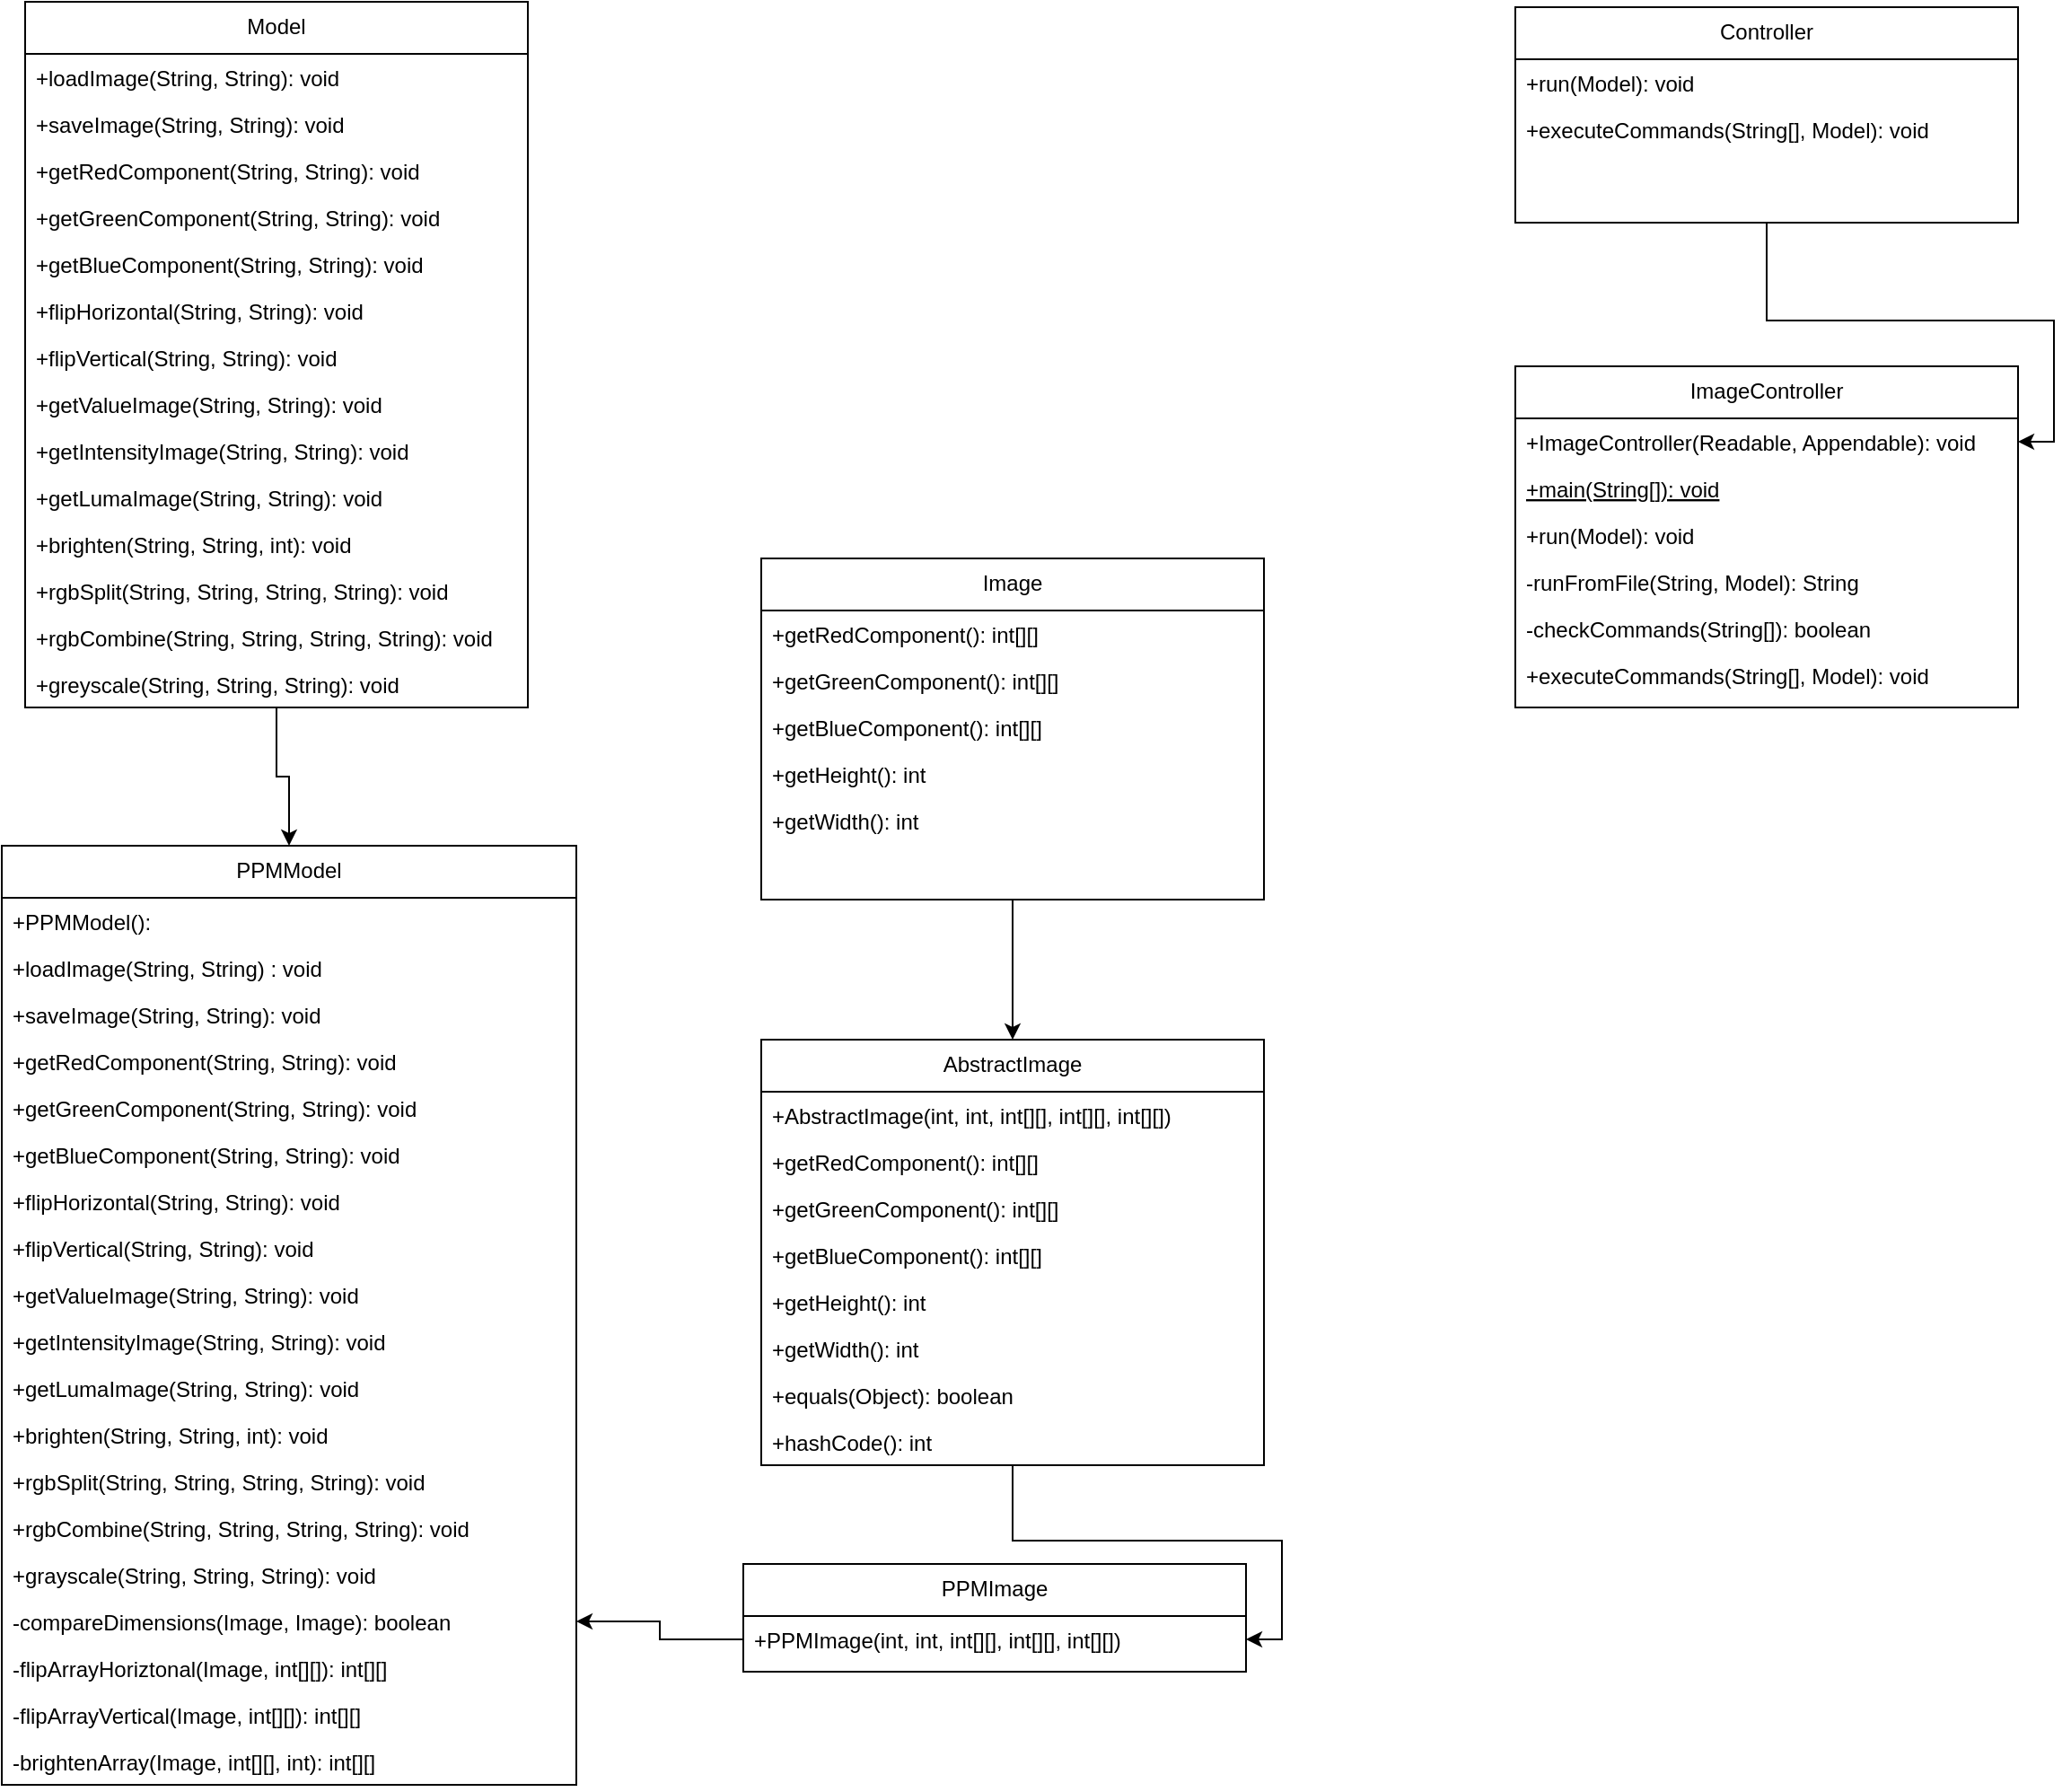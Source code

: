 <mxfile version="21.0.6" type="github">
  <diagram id="C5RBs43oDa-KdzZeNtuy" name="Page-1">
    <mxGraphModel dx="3279" dy="1135" grid="1" gridSize="10" guides="1" tooltips="1" connect="1" arrows="1" fold="1" page="1" pageScale="1" pageWidth="827" pageHeight="1169" math="0" shadow="0">
      <root>
        <mxCell id="WIyWlLk6GJQsqaUBKTNV-0" />
        <mxCell id="WIyWlLk6GJQsqaUBKTNV-1" parent="WIyWlLk6GJQsqaUBKTNV-0" />
        <mxCell id="o1w42rzj_JhDo4H0_FvO-106" style="edgeStyle=orthogonalEdgeStyle;rounded=0;orthogonalLoop=1;jettySize=auto;html=1;" edge="1" parent="WIyWlLk6GJQsqaUBKTNV-1" source="NI7jRPyzwke9U2gwdfVe-32" target="NI7jRPyzwke9U2gwdfVe-42">
          <mxGeometry relative="1" as="geometry" />
        </mxCell>
        <mxCell id="NI7jRPyzwke9U2gwdfVe-32" value="Model" style="swimlane;fontStyle=0;align=center;verticalAlign=top;childLayout=stackLayout;horizontal=1;startSize=29;horizontalStack=0;resizeParent=1;resizeLast=0;collapsible=1;marginBottom=0;rounded=0;shadow=0;strokeWidth=1;" parent="WIyWlLk6GJQsqaUBKTNV-1" vertex="1">
          <mxGeometry x="-400" y="40" width="280" height="393" as="geometry">
            <mxRectangle x="550" y="140" width="160" height="26" as="alternateBounds" />
          </mxGeometry>
        </mxCell>
        <mxCell id="o1w42rzj_JhDo4H0_FvO-0" value="+loadImage(String, String): void" style="text;align=left;verticalAlign=top;spacingLeft=4;spacingRight=4;overflow=hidden;rotatable=0;points=[[0,0.5],[1,0.5]];portConstraint=eastwest;" vertex="1" parent="NI7jRPyzwke9U2gwdfVe-32">
          <mxGeometry y="29" width="280" height="26" as="geometry" />
        </mxCell>
        <mxCell id="o1w42rzj_JhDo4H0_FvO-1" value="+saveImage(String, String): void" style="text;align=left;verticalAlign=top;spacingLeft=4;spacingRight=4;overflow=hidden;rotatable=0;points=[[0,0.5],[1,0.5]];portConstraint=eastwest;" vertex="1" parent="NI7jRPyzwke9U2gwdfVe-32">
          <mxGeometry y="55" width="280" height="26" as="geometry" />
        </mxCell>
        <mxCell id="NI7jRPyzwke9U2gwdfVe-34" value="+getRedComponent(String, String): void" style="text;align=left;verticalAlign=top;spacingLeft=4;spacingRight=4;overflow=hidden;rotatable=0;points=[[0,0.5],[1,0.5]];portConstraint=eastwest;" parent="NI7jRPyzwke9U2gwdfVe-32" vertex="1">
          <mxGeometry y="81" width="280" height="26" as="geometry" />
        </mxCell>
        <mxCell id="NI7jRPyzwke9U2gwdfVe-35" value="+getGreenComponent(String, String): void" style="text;align=left;verticalAlign=top;spacingLeft=4;spacingRight=4;overflow=hidden;rotatable=0;points=[[0,0.5],[1,0.5]];portConstraint=eastwest;rounded=0;shadow=0;html=0;" parent="NI7jRPyzwke9U2gwdfVe-32" vertex="1">
          <mxGeometry y="107" width="280" height="26" as="geometry" />
        </mxCell>
        <mxCell id="NI7jRPyzwke9U2gwdfVe-36" value="+getBlueComponent(String, String): void" style="text;align=left;verticalAlign=top;spacingLeft=4;spacingRight=4;overflow=hidden;rotatable=0;points=[[0,0.5],[1,0.5]];portConstraint=eastwest;rounded=0;shadow=0;html=0;" parent="NI7jRPyzwke9U2gwdfVe-32" vertex="1">
          <mxGeometry y="133" width="280" height="26" as="geometry" />
        </mxCell>
        <mxCell id="NI7jRPyzwke9U2gwdfVe-37" value="+flipHorizontal(String, String): void" style="text;align=left;verticalAlign=top;spacingLeft=4;spacingRight=4;overflow=hidden;rotatable=0;points=[[0,0.5],[1,0.5]];portConstraint=eastwest;rounded=0;shadow=0;html=0;" parent="NI7jRPyzwke9U2gwdfVe-32" vertex="1">
          <mxGeometry y="159" width="280" height="26" as="geometry" />
        </mxCell>
        <mxCell id="NI7jRPyzwke9U2gwdfVe-38" value="+flipVertical(String, String): void" style="text;align=left;verticalAlign=top;spacingLeft=4;spacingRight=4;overflow=hidden;rotatable=0;points=[[0,0.5],[1,0.5]];portConstraint=eastwest;rounded=0;shadow=0;html=0;" parent="NI7jRPyzwke9U2gwdfVe-32" vertex="1">
          <mxGeometry y="185" width="280" height="26" as="geometry" />
        </mxCell>
        <mxCell id="NI7jRPyzwke9U2gwdfVe-39" value="+getValueImage(String, String): void" style="text;align=left;verticalAlign=top;spacingLeft=4;spacingRight=4;overflow=hidden;rotatable=0;points=[[0,0.5],[1,0.5]];portConstraint=eastwest;rounded=0;shadow=0;html=0;" parent="NI7jRPyzwke9U2gwdfVe-32" vertex="1">
          <mxGeometry y="211" width="280" height="26" as="geometry" />
        </mxCell>
        <mxCell id="NI7jRPyzwke9U2gwdfVe-40" value="+getIntensityImage(String, String): void" style="text;align=left;verticalAlign=top;spacingLeft=4;spacingRight=4;overflow=hidden;rotatable=0;points=[[0,0.5],[1,0.5]];portConstraint=eastwest;rounded=0;shadow=0;html=0;" parent="NI7jRPyzwke9U2gwdfVe-32" vertex="1">
          <mxGeometry y="237" width="280" height="26" as="geometry" />
        </mxCell>
        <mxCell id="NI7jRPyzwke9U2gwdfVe-41" value="+getLumaImage(String, String): void" style="text;align=left;verticalAlign=top;spacingLeft=4;spacingRight=4;overflow=hidden;rotatable=0;points=[[0,0.5],[1,0.5]];portConstraint=eastwest;rounded=0;shadow=0;html=0;" parent="NI7jRPyzwke9U2gwdfVe-32" vertex="1">
          <mxGeometry y="263" width="280" height="26" as="geometry" />
        </mxCell>
        <mxCell id="o1w42rzj_JhDo4H0_FvO-2" value="+brighten(String, String, int): void" style="text;align=left;verticalAlign=top;spacingLeft=4;spacingRight=4;overflow=hidden;rotatable=0;points=[[0,0.5],[1,0.5]];portConstraint=eastwest;rounded=0;shadow=0;html=0;" vertex="1" parent="NI7jRPyzwke9U2gwdfVe-32">
          <mxGeometry y="289" width="280" height="26" as="geometry" />
        </mxCell>
        <mxCell id="o1w42rzj_JhDo4H0_FvO-3" value="+rgbSplit(String, String, String, String): void" style="text;align=left;verticalAlign=top;spacingLeft=4;spacingRight=4;overflow=hidden;rotatable=0;points=[[0,0.5],[1,0.5]];portConstraint=eastwest;rounded=0;shadow=0;html=0;" vertex="1" parent="NI7jRPyzwke9U2gwdfVe-32">
          <mxGeometry y="315" width="280" height="26" as="geometry" />
        </mxCell>
        <mxCell id="o1w42rzj_JhDo4H0_FvO-4" value="+rgbCombine(String, String, String, String): void" style="text;align=left;verticalAlign=top;spacingLeft=4;spacingRight=4;overflow=hidden;rotatable=0;points=[[0,0.5],[1,0.5]];portConstraint=eastwest;rounded=0;shadow=0;html=0;" vertex="1" parent="NI7jRPyzwke9U2gwdfVe-32">
          <mxGeometry y="341" width="280" height="26" as="geometry" />
        </mxCell>
        <mxCell id="o1w42rzj_JhDo4H0_FvO-5" value="+greyscale(String, String, String): void" style="text;align=left;verticalAlign=top;spacingLeft=4;spacingRight=4;overflow=hidden;rotatable=0;points=[[0,0.5],[1,0.5]];portConstraint=eastwest;rounded=0;shadow=0;html=0;" vertex="1" parent="NI7jRPyzwke9U2gwdfVe-32">
          <mxGeometry y="367" width="280" height="26" as="geometry" />
        </mxCell>
        <mxCell id="NI7jRPyzwke9U2gwdfVe-42" value="PPMModel" style="swimlane;fontStyle=0;align=center;verticalAlign=top;childLayout=stackLayout;horizontal=1;startSize=29;horizontalStack=0;resizeParent=1;resizeLast=0;collapsible=1;marginBottom=0;rounded=0;shadow=0;strokeWidth=1;" parent="WIyWlLk6GJQsqaUBKTNV-1" vertex="1">
          <mxGeometry x="-413" y="510" width="320" height="523" as="geometry">
            <mxRectangle x="550" y="140" width="160" height="26" as="alternateBounds" />
          </mxGeometry>
        </mxCell>
        <mxCell id="NI7jRPyzwke9U2gwdfVe-44" value="+PPMModel(): " style="text;align=left;verticalAlign=top;spacingLeft=4;spacingRight=4;overflow=hidden;rotatable=0;points=[[0,0.5],[1,0.5]];portConstraint=eastwest;" parent="NI7jRPyzwke9U2gwdfVe-42" vertex="1">
          <mxGeometry y="29" width="320" height="26" as="geometry" />
        </mxCell>
        <mxCell id="NI7jRPyzwke9U2gwdfVe-45" value="+loadImage(String, String) : void" style="text;align=left;verticalAlign=top;spacingLeft=4;spacingRight=4;overflow=hidden;rotatable=0;points=[[0,0.5],[1,0.5]];portConstraint=eastwest;rounded=0;shadow=0;html=0;" parent="NI7jRPyzwke9U2gwdfVe-42" vertex="1">
          <mxGeometry y="55" width="320" height="26" as="geometry" />
        </mxCell>
        <mxCell id="NI7jRPyzwke9U2gwdfVe-46" value="+saveImage(String, String): void" style="text;align=left;verticalAlign=top;spacingLeft=4;spacingRight=4;overflow=hidden;rotatable=0;points=[[0,0.5],[1,0.5]];portConstraint=eastwest;rounded=0;shadow=0;html=0;" parent="NI7jRPyzwke9U2gwdfVe-42" vertex="1">
          <mxGeometry y="81" width="320" height="26" as="geometry" />
        </mxCell>
        <mxCell id="NI7jRPyzwke9U2gwdfVe-47" value="+getRedComponent(String, String): void" style="text;align=left;verticalAlign=top;spacingLeft=4;spacingRight=4;overflow=hidden;rotatable=0;points=[[0,0.5],[1,0.5]];portConstraint=eastwest;rounded=0;shadow=0;html=0;" parent="NI7jRPyzwke9U2gwdfVe-42" vertex="1">
          <mxGeometry y="107" width="320" height="26" as="geometry" />
        </mxCell>
        <mxCell id="NI7jRPyzwke9U2gwdfVe-48" value="+getGreenComponent(String, String): void" style="text;align=left;verticalAlign=top;spacingLeft=4;spacingRight=4;overflow=hidden;rotatable=0;points=[[0,0.5],[1,0.5]];portConstraint=eastwest;rounded=0;shadow=0;html=0;" parent="NI7jRPyzwke9U2gwdfVe-42" vertex="1">
          <mxGeometry y="133" width="320" height="26" as="geometry" />
        </mxCell>
        <mxCell id="NI7jRPyzwke9U2gwdfVe-49" value="+getBlueComponent(String, String): void" style="text;align=left;verticalAlign=top;spacingLeft=4;spacingRight=4;overflow=hidden;rotatable=0;points=[[0,0.5],[1,0.5]];portConstraint=eastwest;rounded=0;shadow=0;html=0;" parent="NI7jRPyzwke9U2gwdfVe-42" vertex="1">
          <mxGeometry y="159" width="320" height="26" as="geometry" />
        </mxCell>
        <mxCell id="NI7jRPyzwke9U2gwdfVe-50" value="+flipHorizontal(String, String): void" style="text;align=left;verticalAlign=top;spacingLeft=4;spacingRight=4;overflow=hidden;rotatable=0;points=[[0,0.5],[1,0.5]];portConstraint=eastwest;rounded=0;shadow=0;html=0;" parent="NI7jRPyzwke9U2gwdfVe-42" vertex="1">
          <mxGeometry y="185" width="320" height="26" as="geometry" />
        </mxCell>
        <mxCell id="NI7jRPyzwke9U2gwdfVe-51" value="+flipVertical(String, String): void" style="text;align=left;verticalAlign=top;spacingLeft=4;spacingRight=4;overflow=hidden;rotatable=0;points=[[0,0.5],[1,0.5]];portConstraint=eastwest;rounded=0;shadow=0;html=0;" parent="NI7jRPyzwke9U2gwdfVe-42" vertex="1">
          <mxGeometry y="211" width="320" height="26" as="geometry" />
        </mxCell>
        <mxCell id="o1w42rzj_JhDo4H0_FvO-6" value="+getValueImage(String, String): void" style="text;align=left;verticalAlign=top;spacingLeft=4;spacingRight=4;overflow=hidden;rotatable=0;points=[[0,0.5],[1,0.5]];portConstraint=eastwest;rounded=0;shadow=0;html=0;" vertex="1" parent="NI7jRPyzwke9U2gwdfVe-42">
          <mxGeometry y="237" width="320" height="26" as="geometry" />
        </mxCell>
        <mxCell id="o1w42rzj_JhDo4H0_FvO-7" value="+getIntensityImage(String, String): void" style="text;align=left;verticalAlign=top;spacingLeft=4;spacingRight=4;overflow=hidden;rotatable=0;points=[[0,0.5],[1,0.5]];portConstraint=eastwest;rounded=0;shadow=0;html=0;" vertex="1" parent="NI7jRPyzwke9U2gwdfVe-42">
          <mxGeometry y="263" width="320" height="26" as="geometry" />
        </mxCell>
        <mxCell id="o1w42rzj_JhDo4H0_FvO-8" value="+getLumaImage(String, String): void" style="text;align=left;verticalAlign=top;spacingLeft=4;spacingRight=4;overflow=hidden;rotatable=0;points=[[0,0.5],[1,0.5]];portConstraint=eastwest;rounded=0;shadow=0;html=0;" vertex="1" parent="NI7jRPyzwke9U2gwdfVe-42">
          <mxGeometry y="289" width="320" height="26" as="geometry" />
        </mxCell>
        <mxCell id="o1w42rzj_JhDo4H0_FvO-9" value="+brighten(String, String, int): void" style="text;align=left;verticalAlign=top;spacingLeft=4;spacingRight=4;overflow=hidden;rotatable=0;points=[[0,0.5],[1,0.5]];portConstraint=eastwest;rounded=0;shadow=0;html=0;" vertex="1" parent="NI7jRPyzwke9U2gwdfVe-42">
          <mxGeometry y="315" width="320" height="26" as="geometry" />
        </mxCell>
        <mxCell id="o1w42rzj_JhDo4H0_FvO-10" value="+rgbSplit(String, String, String, String): void" style="text;align=left;verticalAlign=top;spacingLeft=4;spacingRight=4;overflow=hidden;rotatable=0;points=[[0,0.5],[1,0.5]];portConstraint=eastwest;rounded=0;shadow=0;html=0;" vertex="1" parent="NI7jRPyzwke9U2gwdfVe-42">
          <mxGeometry y="341" width="320" height="26" as="geometry" />
        </mxCell>
        <mxCell id="o1w42rzj_JhDo4H0_FvO-11" value="+rgbCombine(String, String, String, String): void" style="text;align=left;verticalAlign=top;spacingLeft=4;spacingRight=4;overflow=hidden;rotatable=0;points=[[0,0.5],[1,0.5]];portConstraint=eastwest;rounded=0;shadow=0;html=0;" vertex="1" parent="NI7jRPyzwke9U2gwdfVe-42">
          <mxGeometry y="367" width="320" height="26" as="geometry" />
        </mxCell>
        <mxCell id="o1w42rzj_JhDo4H0_FvO-12" value="+grayscale(String, String, String): void" style="text;align=left;verticalAlign=top;spacingLeft=4;spacingRight=4;overflow=hidden;rotatable=0;points=[[0,0.5],[1,0.5]];portConstraint=eastwest;rounded=0;shadow=0;html=0;" vertex="1" parent="NI7jRPyzwke9U2gwdfVe-42">
          <mxGeometry y="393" width="320" height="26" as="geometry" />
        </mxCell>
        <mxCell id="o1w42rzj_JhDo4H0_FvO-29" value="-compareDimensions(Image, Image): boolean" style="text;align=left;verticalAlign=top;spacingLeft=4;spacingRight=4;overflow=hidden;rotatable=0;points=[[0,0.5],[1,0.5]];portConstraint=eastwest;rounded=0;shadow=0;html=0;" vertex="1" parent="NI7jRPyzwke9U2gwdfVe-42">
          <mxGeometry y="419" width="320" height="26" as="geometry" />
        </mxCell>
        <mxCell id="o1w42rzj_JhDo4H0_FvO-93" value="-flipArrayHoriztonal(Image, int[][]): int[][]" style="text;align=left;verticalAlign=top;spacingLeft=4;spacingRight=4;overflow=hidden;rotatable=0;points=[[0,0.5],[1,0.5]];portConstraint=eastwest;rounded=0;shadow=0;html=0;" vertex="1" parent="NI7jRPyzwke9U2gwdfVe-42">
          <mxGeometry y="445" width="320" height="26" as="geometry" />
        </mxCell>
        <mxCell id="o1w42rzj_JhDo4H0_FvO-94" value="-flipArrayVertical(Image, int[][]): int[][]" style="text;align=left;verticalAlign=top;spacingLeft=4;spacingRight=4;overflow=hidden;rotatable=0;points=[[0,0.5],[1,0.5]];portConstraint=eastwest;rounded=0;shadow=0;html=0;" vertex="1" parent="NI7jRPyzwke9U2gwdfVe-42">
          <mxGeometry y="471" width="320" height="26" as="geometry" />
        </mxCell>
        <mxCell id="o1w42rzj_JhDo4H0_FvO-95" value="-brightenArray(Image, int[][], int): int[][]" style="text;align=left;verticalAlign=top;spacingLeft=4;spacingRight=4;overflow=hidden;rotatable=0;points=[[0,0.5],[1,0.5]];portConstraint=eastwest;rounded=0;shadow=0;html=0;" vertex="1" parent="NI7jRPyzwke9U2gwdfVe-42">
          <mxGeometry y="497" width="320" height="26" as="geometry" />
        </mxCell>
        <mxCell id="o1w42rzj_JhDo4H0_FvO-91" value="" style="edgeStyle=orthogonalEdgeStyle;rounded=0;orthogonalLoop=1;jettySize=auto;html=1;entryX=0.5;entryY=0;entryDx=0;entryDy=0;" edge="1" parent="WIyWlLk6GJQsqaUBKTNV-1" source="o1w42rzj_JhDo4H0_FvO-31" target="o1w42rzj_JhDo4H0_FvO-46">
          <mxGeometry relative="1" as="geometry">
            <mxPoint x="150" y="685" as="targetPoint" />
          </mxGeometry>
        </mxCell>
        <mxCell id="o1w42rzj_JhDo4H0_FvO-31" value="Image" style="swimlane;fontStyle=0;align=center;verticalAlign=top;childLayout=stackLayout;horizontal=1;startSize=29;horizontalStack=0;resizeParent=1;resizeLast=0;collapsible=1;marginBottom=0;rounded=0;shadow=0;strokeWidth=1;" vertex="1" parent="WIyWlLk6GJQsqaUBKTNV-1">
          <mxGeometry x="10" y="350" width="280" height="190" as="geometry">
            <mxRectangle x="550" y="140" width="160" height="26" as="alternateBounds" />
          </mxGeometry>
        </mxCell>
        <mxCell id="o1w42rzj_JhDo4H0_FvO-32" value="+getRedComponent(): int[][]" style="text;align=left;verticalAlign=top;spacingLeft=4;spacingRight=4;overflow=hidden;rotatable=0;points=[[0,0.5],[1,0.5]];portConstraint=eastwest;" vertex="1" parent="o1w42rzj_JhDo4H0_FvO-31">
          <mxGeometry y="29" width="280" height="26" as="geometry" />
        </mxCell>
        <mxCell id="o1w42rzj_JhDo4H0_FvO-33" value="+getGreenComponent(): int[][]" style="text;align=left;verticalAlign=top;spacingLeft=4;spacingRight=4;overflow=hidden;rotatable=0;points=[[0,0.5],[1,0.5]];portConstraint=eastwest;" vertex="1" parent="o1w42rzj_JhDo4H0_FvO-31">
          <mxGeometry y="55" width="280" height="26" as="geometry" />
        </mxCell>
        <mxCell id="o1w42rzj_JhDo4H0_FvO-34" value="+getBlueComponent(): int[][]" style="text;align=left;verticalAlign=top;spacingLeft=4;spacingRight=4;overflow=hidden;rotatable=0;points=[[0,0.5],[1,0.5]];portConstraint=eastwest;" vertex="1" parent="o1w42rzj_JhDo4H0_FvO-31">
          <mxGeometry y="81" width="280" height="26" as="geometry" />
        </mxCell>
        <mxCell id="o1w42rzj_JhDo4H0_FvO-35" value="+getHeight(): int" style="text;align=left;verticalAlign=top;spacingLeft=4;spacingRight=4;overflow=hidden;rotatable=0;points=[[0,0.5],[1,0.5]];portConstraint=eastwest;rounded=0;shadow=0;html=0;" vertex="1" parent="o1w42rzj_JhDo4H0_FvO-31">
          <mxGeometry y="107" width="280" height="26" as="geometry" />
        </mxCell>
        <mxCell id="o1w42rzj_JhDo4H0_FvO-36" value="+getWidth(): int" style="text;align=left;verticalAlign=top;spacingLeft=4;spacingRight=4;overflow=hidden;rotatable=0;points=[[0,0.5],[1,0.5]];portConstraint=eastwest;rounded=0;shadow=0;html=0;" vertex="1" parent="o1w42rzj_JhDo4H0_FvO-31">
          <mxGeometry y="133" width="280" height="26" as="geometry" />
        </mxCell>
        <mxCell id="o1w42rzj_JhDo4H0_FvO-105" value="" style="edgeStyle=orthogonalEdgeStyle;rounded=0;orthogonalLoop=1;jettySize=auto;html=1;" edge="1" parent="WIyWlLk6GJQsqaUBKTNV-1" source="o1w42rzj_JhDo4H0_FvO-46" target="o1w42rzj_JhDo4H0_FvO-97">
          <mxGeometry relative="1" as="geometry" />
        </mxCell>
        <mxCell id="o1w42rzj_JhDo4H0_FvO-46" value="AbstractImage" style="swimlane;fontStyle=0;align=center;verticalAlign=top;childLayout=stackLayout;horizontal=1;startSize=29;horizontalStack=0;resizeParent=1;resizeLast=0;collapsible=1;marginBottom=0;rounded=0;shadow=0;strokeWidth=1;" vertex="1" parent="WIyWlLk6GJQsqaUBKTNV-1">
          <mxGeometry x="10" y="618" width="280" height="237" as="geometry">
            <mxRectangle x="550" y="140" width="160" height="26" as="alternateBounds" />
          </mxGeometry>
        </mxCell>
        <mxCell id="o1w42rzj_JhDo4H0_FvO-58" value="+AbstractImage(int, int, int[][], int[][], int[][])" style="text;align=left;verticalAlign=top;spacingLeft=4;spacingRight=4;overflow=hidden;rotatable=0;points=[[0,0.5],[1,0.5]];portConstraint=eastwest;" vertex="1" parent="o1w42rzj_JhDo4H0_FvO-46">
          <mxGeometry y="29" width="280" height="26" as="geometry" />
        </mxCell>
        <mxCell id="o1w42rzj_JhDo4H0_FvO-47" value="+getRedComponent(): int[][]" style="text;align=left;verticalAlign=top;spacingLeft=4;spacingRight=4;overflow=hidden;rotatable=0;points=[[0,0.5],[1,0.5]];portConstraint=eastwest;" vertex="1" parent="o1w42rzj_JhDo4H0_FvO-46">
          <mxGeometry y="55" width="280" height="26" as="geometry" />
        </mxCell>
        <mxCell id="o1w42rzj_JhDo4H0_FvO-48" value="+getGreenComponent(): int[][]" style="text;align=left;verticalAlign=top;spacingLeft=4;spacingRight=4;overflow=hidden;rotatable=0;points=[[0,0.5],[1,0.5]];portConstraint=eastwest;" vertex="1" parent="o1w42rzj_JhDo4H0_FvO-46">
          <mxGeometry y="81" width="280" height="26" as="geometry" />
        </mxCell>
        <mxCell id="o1w42rzj_JhDo4H0_FvO-49" value="+getBlueComponent(): int[][]" style="text;align=left;verticalAlign=top;spacingLeft=4;spacingRight=4;overflow=hidden;rotatable=0;points=[[0,0.5],[1,0.5]];portConstraint=eastwest;" vertex="1" parent="o1w42rzj_JhDo4H0_FvO-46">
          <mxGeometry y="107" width="280" height="26" as="geometry" />
        </mxCell>
        <mxCell id="o1w42rzj_JhDo4H0_FvO-50" value="+getHeight(): int" style="text;align=left;verticalAlign=top;spacingLeft=4;spacingRight=4;overflow=hidden;rotatable=0;points=[[0,0.5],[1,0.5]];portConstraint=eastwest;rounded=0;shadow=0;html=0;" vertex="1" parent="o1w42rzj_JhDo4H0_FvO-46">
          <mxGeometry y="133" width="280" height="26" as="geometry" />
        </mxCell>
        <mxCell id="o1w42rzj_JhDo4H0_FvO-51" value="+getWidth(): int" style="text;align=left;verticalAlign=top;spacingLeft=4;spacingRight=4;overflow=hidden;rotatable=0;points=[[0,0.5],[1,0.5]];portConstraint=eastwest;rounded=0;shadow=0;html=0;" vertex="1" parent="o1w42rzj_JhDo4H0_FvO-46">
          <mxGeometry y="159" width="280" height="26" as="geometry" />
        </mxCell>
        <mxCell id="o1w42rzj_JhDo4H0_FvO-62" value="+equals(Object): boolean" style="text;align=left;verticalAlign=top;spacingLeft=4;spacingRight=4;overflow=hidden;rotatable=0;points=[[0,0.5],[1,0.5]];portConstraint=eastwest;rounded=0;shadow=0;html=0;" vertex="1" parent="o1w42rzj_JhDo4H0_FvO-46">
          <mxGeometry y="185" width="280" height="26" as="geometry" />
        </mxCell>
        <mxCell id="o1w42rzj_JhDo4H0_FvO-63" value="+hashCode(): int" style="text;align=left;verticalAlign=top;spacingLeft=4;spacingRight=4;overflow=hidden;rotatable=0;points=[[0,0.5],[1,0.5]];portConstraint=eastwest;rounded=0;shadow=0;html=0;" vertex="1" parent="o1w42rzj_JhDo4H0_FvO-46">
          <mxGeometry y="211" width="280" height="26" as="geometry" />
        </mxCell>
        <mxCell id="o1w42rzj_JhDo4H0_FvO-87" value="" style="edgeStyle=orthogonalEdgeStyle;rounded=0;orthogonalLoop=1;jettySize=auto;html=1;" edge="1" parent="WIyWlLk6GJQsqaUBKTNV-1" source="o1w42rzj_JhDo4H0_FvO-66" target="o1w42rzj_JhDo4H0_FvO-83">
          <mxGeometry relative="1" as="geometry" />
        </mxCell>
        <mxCell id="o1w42rzj_JhDo4H0_FvO-66" value="Controller" style="swimlane;fontStyle=0;align=center;verticalAlign=top;childLayout=stackLayout;horizontal=1;startSize=29;horizontalStack=0;resizeParent=1;resizeLast=0;collapsible=1;marginBottom=0;rounded=0;shadow=0;strokeWidth=1;" vertex="1" parent="WIyWlLk6GJQsqaUBKTNV-1">
          <mxGeometry x="430" y="43" width="280" height="120" as="geometry">
            <mxRectangle x="550" y="140" width="160" height="26" as="alternateBounds" />
          </mxGeometry>
        </mxCell>
        <mxCell id="o1w42rzj_JhDo4H0_FvO-67" value="+run(Model): void" style="text;align=left;verticalAlign=top;spacingLeft=4;spacingRight=4;overflow=hidden;rotatable=0;points=[[0,0.5],[1,0.5]];portConstraint=eastwest;" vertex="1" parent="o1w42rzj_JhDo4H0_FvO-66">
          <mxGeometry y="29" width="280" height="26" as="geometry" />
        </mxCell>
        <mxCell id="o1w42rzj_JhDo4H0_FvO-68" value="+executeCommands(String[], Model): void" style="text;align=left;verticalAlign=top;spacingLeft=4;spacingRight=4;overflow=hidden;rotatable=0;points=[[0,0.5],[1,0.5]];portConstraint=eastwest;" vertex="1" parent="o1w42rzj_JhDo4H0_FvO-66">
          <mxGeometry y="55" width="280" height="26" as="geometry" />
        </mxCell>
        <mxCell id="o1w42rzj_JhDo4H0_FvO-78" value="ImageController" style="swimlane;fontStyle=0;align=center;verticalAlign=top;childLayout=stackLayout;horizontal=1;startSize=29;horizontalStack=0;resizeParent=1;resizeLast=0;collapsible=1;marginBottom=0;rounded=0;shadow=0;strokeWidth=1;" vertex="1" parent="WIyWlLk6GJQsqaUBKTNV-1">
          <mxGeometry x="430" y="243" width="280" height="190" as="geometry">
            <mxRectangle x="550" y="140" width="160" height="26" as="alternateBounds" />
          </mxGeometry>
        </mxCell>
        <mxCell id="o1w42rzj_JhDo4H0_FvO-83" value="+ImageController(Readable, Appendable): void" style="text;align=left;verticalAlign=top;spacingLeft=4;spacingRight=4;overflow=hidden;rotatable=0;points=[[0,0.5],[1,0.5]];portConstraint=eastwest;" vertex="1" parent="o1w42rzj_JhDo4H0_FvO-78">
          <mxGeometry y="29" width="280" height="26" as="geometry" />
        </mxCell>
        <mxCell id="o1w42rzj_JhDo4H0_FvO-82" value="+main(String[]): void" style="text;align=left;verticalAlign=top;spacingLeft=4;spacingRight=4;overflow=hidden;rotatable=0;points=[[0,0.5],[1,0.5]];portConstraint=eastwest;fontStyle=4" vertex="1" parent="o1w42rzj_JhDo4H0_FvO-78">
          <mxGeometry y="55" width="280" height="26" as="geometry" />
        </mxCell>
        <mxCell id="o1w42rzj_JhDo4H0_FvO-79" value="+run(Model): void" style="text;align=left;verticalAlign=top;spacingLeft=4;spacingRight=4;overflow=hidden;rotatable=0;points=[[0,0.5],[1,0.5]];portConstraint=eastwest;" vertex="1" parent="o1w42rzj_JhDo4H0_FvO-78">
          <mxGeometry y="81" width="280" height="26" as="geometry" />
        </mxCell>
        <mxCell id="o1w42rzj_JhDo4H0_FvO-81" value="-runFromFile(String, Model): String" style="text;align=left;verticalAlign=top;spacingLeft=4;spacingRight=4;overflow=hidden;rotatable=0;points=[[0,0.5],[1,0.5]];portConstraint=eastwest;" vertex="1" parent="o1w42rzj_JhDo4H0_FvO-78">
          <mxGeometry y="107" width="280" height="26" as="geometry" />
        </mxCell>
        <mxCell id="o1w42rzj_JhDo4H0_FvO-86" value="-checkCommands(String[]): boolean" style="text;align=left;verticalAlign=top;spacingLeft=4;spacingRight=4;overflow=hidden;rotatable=0;points=[[0,0.5],[1,0.5]];portConstraint=eastwest;" vertex="1" parent="o1w42rzj_JhDo4H0_FvO-78">
          <mxGeometry y="133" width="280" height="26" as="geometry" />
        </mxCell>
        <mxCell id="o1w42rzj_JhDo4H0_FvO-80" value="+executeCommands(String[], Model): void" style="text;align=left;verticalAlign=top;spacingLeft=4;spacingRight=4;overflow=hidden;rotatable=0;points=[[0,0.5],[1,0.5]];portConstraint=eastwest;" vertex="1" parent="o1w42rzj_JhDo4H0_FvO-78">
          <mxGeometry y="159" width="280" height="26" as="geometry" />
        </mxCell>
        <mxCell id="o1w42rzj_JhDo4H0_FvO-96" value="PPMImage" style="swimlane;fontStyle=0;align=center;verticalAlign=top;childLayout=stackLayout;horizontal=1;startSize=29;horizontalStack=0;resizeParent=1;resizeLast=0;collapsible=1;marginBottom=0;rounded=0;shadow=0;strokeWidth=1;" vertex="1" parent="WIyWlLk6GJQsqaUBKTNV-1">
          <mxGeometry y="910" width="280" height="60" as="geometry">
            <mxRectangle x="550" y="140" width="160" height="26" as="alternateBounds" />
          </mxGeometry>
        </mxCell>
        <mxCell id="o1w42rzj_JhDo4H0_FvO-97" value="+PPMImage(int, int, int[][], int[][], int[][])" style="text;align=left;verticalAlign=top;spacingLeft=4;spacingRight=4;overflow=hidden;rotatable=0;points=[[0,0.5],[1,0.5]];portConstraint=eastwest;" vertex="1" parent="o1w42rzj_JhDo4H0_FvO-96">
          <mxGeometry y="29" width="280" height="26" as="geometry" />
        </mxCell>
        <mxCell id="o1w42rzj_JhDo4H0_FvO-108" style="edgeStyle=orthogonalEdgeStyle;rounded=0;orthogonalLoop=1;jettySize=auto;html=1;entryX=1;entryY=0.5;entryDx=0;entryDy=0;" edge="1" parent="WIyWlLk6GJQsqaUBKTNV-1" source="o1w42rzj_JhDo4H0_FvO-97" target="o1w42rzj_JhDo4H0_FvO-29">
          <mxGeometry relative="1" as="geometry" />
        </mxCell>
      </root>
    </mxGraphModel>
  </diagram>
</mxfile>
